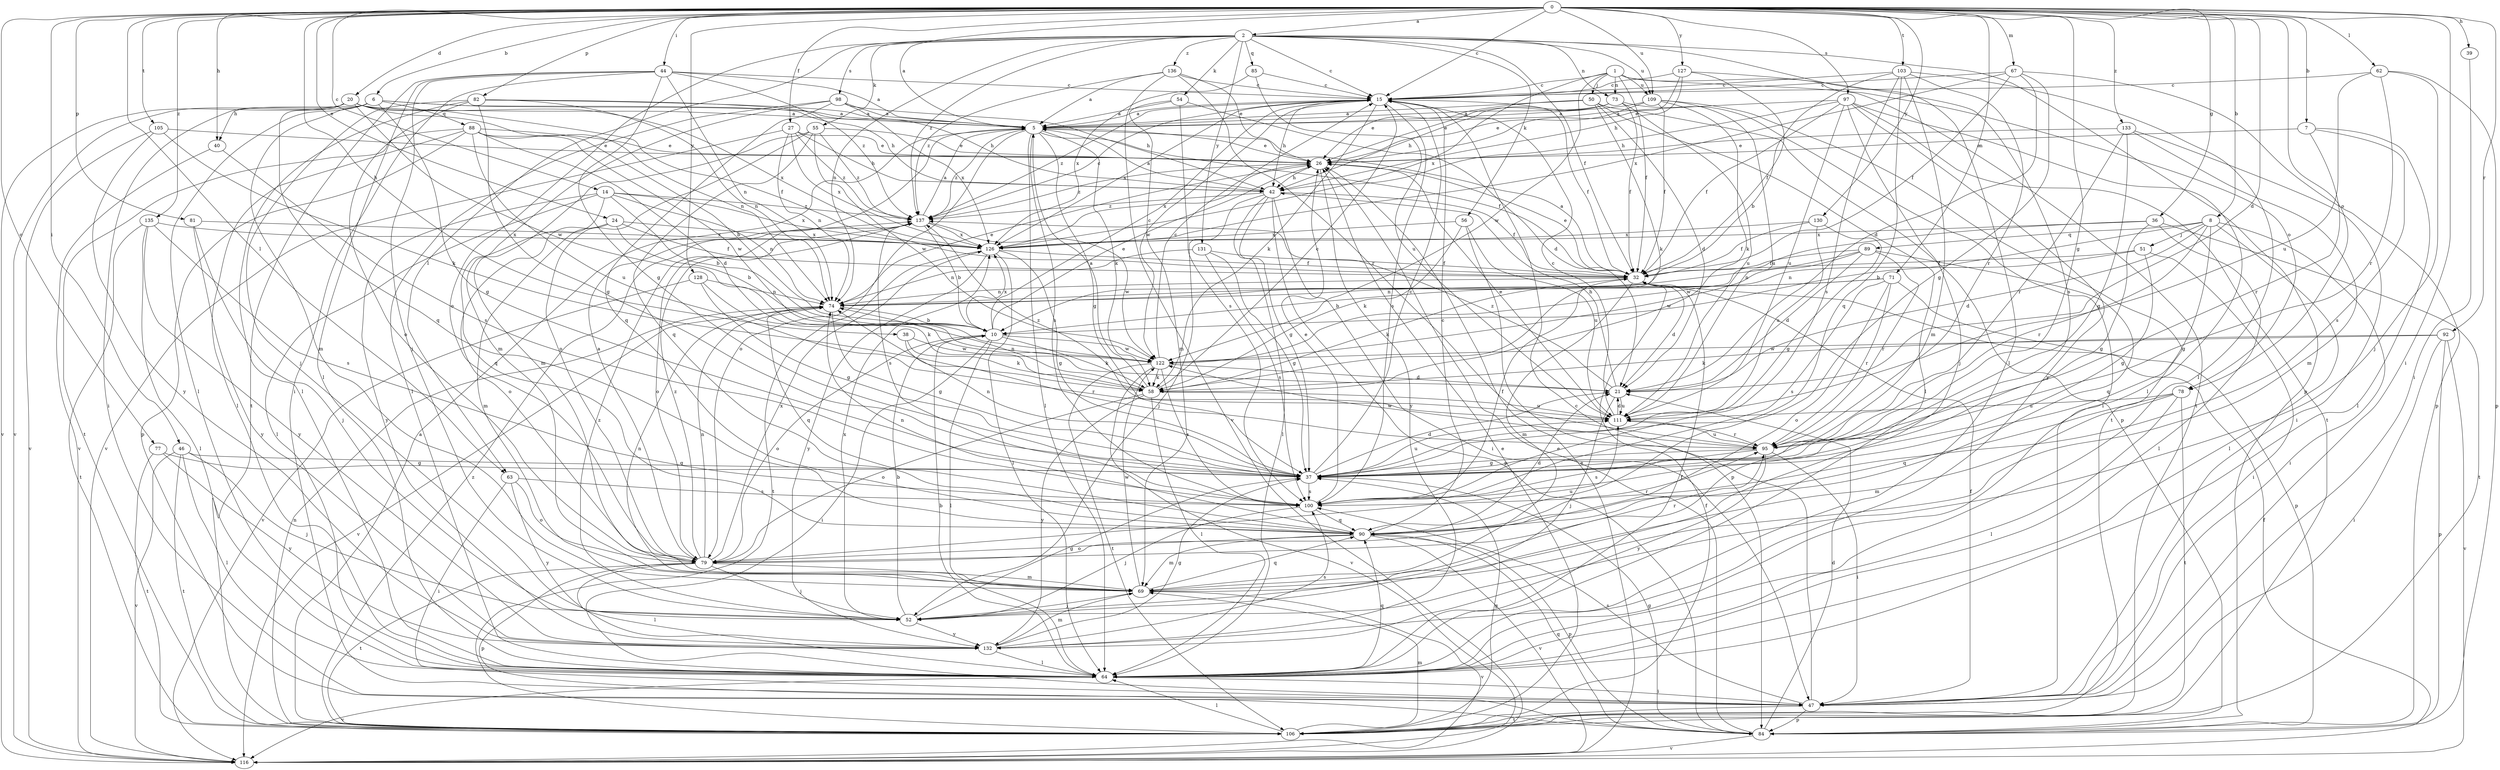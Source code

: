 strict digraph  {
0;
1;
2;
5;
6;
7;
8;
10;
14;
15;
20;
21;
24;
26;
27;
32;
36;
37;
38;
39;
40;
42;
44;
46;
47;
50;
51;
52;
54;
55;
56;
58;
62;
63;
64;
67;
69;
71;
73;
74;
77;
78;
79;
81;
82;
84;
85;
88;
89;
90;
92;
95;
97;
98;
100;
103;
105;
106;
109;
111;
116;
122;
126;
127;
128;
130;
131;
132;
133;
135;
136;
137;
0 -> 2  [label=a];
0 -> 5  [label=a];
0 -> 6  [label=b];
0 -> 7  [label=b];
0 -> 8  [label=b];
0 -> 14  [label=c];
0 -> 15  [label=c];
0 -> 20  [label=d];
0 -> 21  [label=d];
0 -> 24  [label=e];
0 -> 27  [label=f];
0 -> 36  [label=g];
0 -> 37  [label=g];
0 -> 38  [label=h];
0 -> 39  [label=h];
0 -> 40  [label=h];
0 -> 44  [label=i];
0 -> 46  [label=i];
0 -> 47  [label=i];
0 -> 62  [label=l];
0 -> 63  [label=l];
0 -> 67  [label=m];
0 -> 71  [label=n];
0 -> 77  [label=o];
0 -> 78  [label=o];
0 -> 81  [label=p];
0 -> 82  [label=p];
0 -> 92  [label=r];
0 -> 97  [label=s];
0 -> 103  [label=t];
0 -> 105  [label=t];
0 -> 109  [label=u];
0 -> 127  [label=y];
0 -> 128  [label=y];
0 -> 130  [label=y];
0 -> 133  [label=z];
0 -> 135  [label=z];
1 -> 15  [label=c];
1 -> 32  [label=f];
1 -> 50  [label=j];
1 -> 73  [label=n];
1 -> 78  [label=o];
1 -> 106  [label=t];
1 -> 109  [label=u];
1 -> 122  [label=w];
1 -> 126  [label=x];
2 -> 15  [label=c];
2 -> 32  [label=f];
2 -> 54  [label=k];
2 -> 55  [label=k];
2 -> 56  [label=k];
2 -> 63  [label=l];
2 -> 64  [label=l];
2 -> 73  [label=n];
2 -> 74  [label=n];
2 -> 79  [label=o];
2 -> 84  [label=p];
2 -> 85  [label=q];
2 -> 98  [label=s];
2 -> 109  [label=u];
2 -> 131  [label=y];
2 -> 136  [label=z];
2 -> 137  [label=z];
5 -> 26  [label=e];
5 -> 32  [label=f];
5 -> 37  [label=g];
5 -> 58  [label=k];
5 -> 64  [label=l];
5 -> 79  [label=o];
5 -> 100  [label=s];
5 -> 137  [label=z];
6 -> 5  [label=a];
6 -> 37  [label=g];
6 -> 40  [label=h];
6 -> 42  [label=h];
6 -> 64  [label=l];
6 -> 69  [label=m];
6 -> 88  [label=q];
6 -> 116  [label=v];
7 -> 26  [label=e];
7 -> 64  [label=l];
7 -> 95  [label=r];
7 -> 100  [label=s];
8 -> 10  [label=b];
8 -> 21  [label=d];
8 -> 37  [label=g];
8 -> 47  [label=i];
8 -> 51  [label=j];
8 -> 64  [label=l];
8 -> 89  [label=q];
8 -> 95  [label=r];
10 -> 15  [label=c];
10 -> 26  [label=e];
10 -> 47  [label=i];
10 -> 58  [label=k];
10 -> 64  [label=l];
10 -> 79  [label=o];
10 -> 122  [label=w];
10 -> 126  [label=x];
14 -> 10  [label=b];
14 -> 64  [label=l];
14 -> 74  [label=n];
14 -> 90  [label=q];
14 -> 126  [label=x];
14 -> 132  [label=y];
14 -> 137  [label=z];
15 -> 5  [label=a];
15 -> 32  [label=f];
15 -> 42  [label=h];
15 -> 58  [label=k];
15 -> 100  [label=s];
15 -> 122  [label=w];
15 -> 126  [label=x];
15 -> 137  [label=z];
20 -> 5  [label=a];
20 -> 32  [label=f];
20 -> 47  [label=i];
20 -> 74  [label=n];
20 -> 90  [label=q];
20 -> 116  [label=v];
20 -> 122  [label=w];
20 -> 126  [label=x];
21 -> 42  [label=h];
21 -> 52  [label=j];
21 -> 111  [label=u];
21 -> 137  [label=z];
24 -> 10  [label=b];
24 -> 32  [label=f];
24 -> 69  [label=m];
24 -> 79  [label=o];
24 -> 126  [label=x];
26 -> 42  [label=h];
26 -> 126  [label=x];
26 -> 132  [label=y];
26 -> 137  [label=z];
27 -> 26  [label=e];
27 -> 42  [label=h];
27 -> 74  [label=n];
27 -> 116  [label=v];
27 -> 126  [label=x];
27 -> 137  [label=z];
32 -> 5  [label=a];
32 -> 21  [label=d];
32 -> 26  [label=e];
32 -> 58  [label=k];
32 -> 69  [label=m];
32 -> 74  [label=n];
36 -> 37  [label=g];
36 -> 64  [label=l];
36 -> 106  [label=t];
36 -> 122  [label=w];
36 -> 126  [label=x];
37 -> 15  [label=c];
37 -> 21  [label=d];
37 -> 74  [label=n];
37 -> 100  [label=s];
37 -> 111  [label=u];
38 -> 58  [label=k];
38 -> 95  [label=r];
38 -> 122  [label=w];
39 -> 47  [label=i];
40 -> 100  [label=s];
40 -> 116  [label=v];
42 -> 5  [label=a];
42 -> 32  [label=f];
42 -> 37  [label=g];
42 -> 47  [label=i];
42 -> 52  [label=j];
42 -> 64  [label=l];
42 -> 84  [label=p];
42 -> 137  [label=z];
44 -> 5  [label=a];
44 -> 15  [label=c];
44 -> 37  [label=g];
44 -> 47  [label=i];
44 -> 52  [label=j];
44 -> 64  [label=l];
44 -> 74  [label=n];
44 -> 106  [label=t];
44 -> 137  [label=z];
46 -> 37  [label=g];
46 -> 52  [label=j];
46 -> 64  [label=l];
46 -> 106  [label=t];
46 -> 116  [label=v];
47 -> 15  [label=c];
47 -> 32  [label=f];
47 -> 84  [label=p];
47 -> 100  [label=s];
47 -> 106  [label=t];
50 -> 5  [label=a];
50 -> 21  [label=d];
50 -> 26  [label=e];
50 -> 58  [label=k];
50 -> 64  [label=l];
50 -> 84  [label=p];
51 -> 32  [label=f];
51 -> 37  [label=g];
51 -> 47  [label=i];
51 -> 74  [label=n];
52 -> 10  [label=b];
52 -> 37  [label=g];
52 -> 126  [label=x];
52 -> 132  [label=y];
52 -> 137  [label=z];
54 -> 5  [label=a];
54 -> 21  [label=d];
54 -> 69  [label=m];
54 -> 100  [label=s];
55 -> 26  [label=e];
55 -> 69  [label=m];
55 -> 79  [label=o];
55 -> 90  [label=q];
55 -> 122  [label=w];
55 -> 137  [label=z];
56 -> 58  [label=k];
56 -> 84  [label=p];
56 -> 111  [label=u];
56 -> 126  [label=x];
58 -> 5  [label=a];
58 -> 15  [label=c];
58 -> 64  [label=l];
58 -> 74  [label=n];
58 -> 79  [label=o];
58 -> 111  [label=u];
58 -> 132  [label=y];
62 -> 15  [label=c];
62 -> 52  [label=j];
62 -> 84  [label=p];
62 -> 95  [label=r];
62 -> 111  [label=u];
63 -> 47  [label=i];
63 -> 79  [label=o];
63 -> 100  [label=s];
63 -> 132  [label=y];
64 -> 10  [label=b];
64 -> 32  [label=f];
64 -> 47  [label=i];
64 -> 90  [label=q];
64 -> 116  [label=v];
67 -> 15  [label=c];
67 -> 21  [label=d];
67 -> 32  [label=f];
67 -> 37  [label=g];
67 -> 84  [label=p];
67 -> 126  [label=x];
69 -> 52  [label=j];
69 -> 74  [label=n];
69 -> 90  [label=q];
69 -> 116  [label=v];
69 -> 122  [label=w];
71 -> 10  [label=b];
71 -> 74  [label=n];
71 -> 79  [label=o];
71 -> 84  [label=p];
71 -> 95  [label=r];
71 -> 100  [label=s];
73 -> 5  [label=a];
73 -> 26  [label=e];
73 -> 32  [label=f];
73 -> 42  [label=h];
73 -> 47  [label=i];
73 -> 111  [label=u];
74 -> 10  [label=b];
74 -> 26  [label=e];
74 -> 37  [label=g];
74 -> 90  [label=q];
74 -> 116  [label=v];
77 -> 37  [label=g];
77 -> 106  [label=t];
77 -> 132  [label=y];
78 -> 64  [label=l];
78 -> 69  [label=m];
78 -> 90  [label=q];
78 -> 106  [label=t];
78 -> 111  [label=u];
79 -> 5  [label=a];
79 -> 52  [label=j];
79 -> 64  [label=l];
79 -> 69  [label=m];
79 -> 74  [label=n];
79 -> 84  [label=p];
79 -> 95  [label=r];
79 -> 106  [label=t];
79 -> 111  [label=u];
79 -> 126  [label=x];
79 -> 137  [label=z];
81 -> 52  [label=j];
81 -> 126  [label=x];
81 -> 132  [label=y];
82 -> 5  [label=a];
82 -> 37  [label=g];
82 -> 42  [label=h];
82 -> 52  [label=j];
82 -> 64  [label=l];
82 -> 74  [label=n];
82 -> 79  [label=o];
84 -> 21  [label=d];
84 -> 26  [label=e];
84 -> 37  [label=g];
84 -> 90  [label=q];
84 -> 116  [label=v];
85 -> 15  [label=c];
85 -> 111  [label=u];
85 -> 126  [label=x];
88 -> 10  [label=b];
88 -> 21  [label=d];
88 -> 26  [label=e];
88 -> 64  [label=l];
88 -> 84  [label=p];
88 -> 106  [label=t];
88 -> 111  [label=u];
88 -> 122  [label=w];
89 -> 21  [label=d];
89 -> 32  [label=f];
89 -> 74  [label=n];
89 -> 90  [label=q];
89 -> 95  [label=r];
89 -> 122  [label=w];
90 -> 15  [label=c];
90 -> 21  [label=d];
90 -> 69  [label=m];
90 -> 74  [label=n];
90 -> 79  [label=o];
90 -> 84  [label=p];
90 -> 95  [label=r];
90 -> 116  [label=v];
92 -> 47  [label=i];
92 -> 58  [label=k];
92 -> 84  [label=p];
92 -> 116  [label=v];
92 -> 122  [label=w];
95 -> 37  [label=g];
95 -> 47  [label=i];
95 -> 100  [label=s];
95 -> 111  [label=u];
95 -> 122  [label=w];
95 -> 132  [label=y];
97 -> 5  [label=a];
97 -> 32  [label=f];
97 -> 42  [label=h];
97 -> 52  [label=j];
97 -> 64  [label=l];
97 -> 106  [label=t];
97 -> 111  [label=u];
97 -> 132  [label=y];
98 -> 5  [label=a];
98 -> 42  [label=h];
98 -> 64  [label=l];
98 -> 69  [label=m];
98 -> 90  [label=q];
98 -> 126  [label=x];
100 -> 26  [label=e];
100 -> 32  [label=f];
100 -> 52  [label=j];
100 -> 90  [label=q];
103 -> 10  [label=b];
103 -> 15  [label=c];
103 -> 64  [label=l];
103 -> 69  [label=m];
103 -> 90  [label=q];
103 -> 95  [label=r];
103 -> 100  [label=s];
105 -> 26  [label=e];
105 -> 58  [label=k];
105 -> 116  [label=v];
105 -> 132  [label=y];
106 -> 5  [label=a];
106 -> 26  [label=e];
106 -> 32  [label=f];
106 -> 37  [label=g];
106 -> 64  [label=l];
106 -> 69  [label=m];
106 -> 74  [label=n];
106 -> 137  [label=z];
109 -> 5  [label=a];
109 -> 26  [label=e];
109 -> 32  [label=f];
109 -> 58  [label=k];
109 -> 106  [label=t];
109 -> 111  [label=u];
111 -> 15  [label=c];
111 -> 21  [label=d];
111 -> 26  [label=e];
111 -> 95  [label=r];
111 -> 137  [label=z];
116 -> 26  [label=e];
116 -> 32  [label=f];
122 -> 15  [label=c];
122 -> 21  [label=d];
122 -> 58  [label=k];
122 -> 100  [label=s];
122 -> 106  [label=t];
122 -> 116  [label=v];
126 -> 32  [label=f];
126 -> 37  [label=g];
126 -> 64  [label=l];
126 -> 106  [label=t];
126 -> 132  [label=y];
127 -> 15  [label=c];
127 -> 26  [label=e];
127 -> 32  [label=f];
127 -> 42  [label=h];
127 -> 100  [label=s];
128 -> 37  [label=g];
128 -> 58  [label=k];
128 -> 74  [label=n];
128 -> 116  [label=v];
130 -> 32  [label=f];
130 -> 37  [label=g];
130 -> 111  [label=u];
130 -> 126  [label=x];
131 -> 32  [label=f];
131 -> 37  [label=g];
131 -> 74  [label=n];
131 -> 100  [label=s];
132 -> 37  [label=g];
132 -> 64  [label=l];
132 -> 69  [label=m];
132 -> 100  [label=s];
133 -> 26  [label=e];
133 -> 37  [label=g];
133 -> 47  [label=i];
133 -> 69  [label=m];
133 -> 95  [label=r];
135 -> 64  [label=l];
135 -> 100  [label=s];
135 -> 106  [label=t];
135 -> 126  [label=x];
135 -> 132  [label=y];
136 -> 5  [label=a];
136 -> 15  [label=c];
136 -> 26  [label=e];
136 -> 95  [label=r];
136 -> 116  [label=v];
136 -> 137  [label=z];
137 -> 5  [label=a];
137 -> 10  [label=b];
137 -> 15  [label=c];
137 -> 79  [label=o];
137 -> 100  [label=s];
137 -> 122  [label=w];
137 -> 126  [label=x];
}

